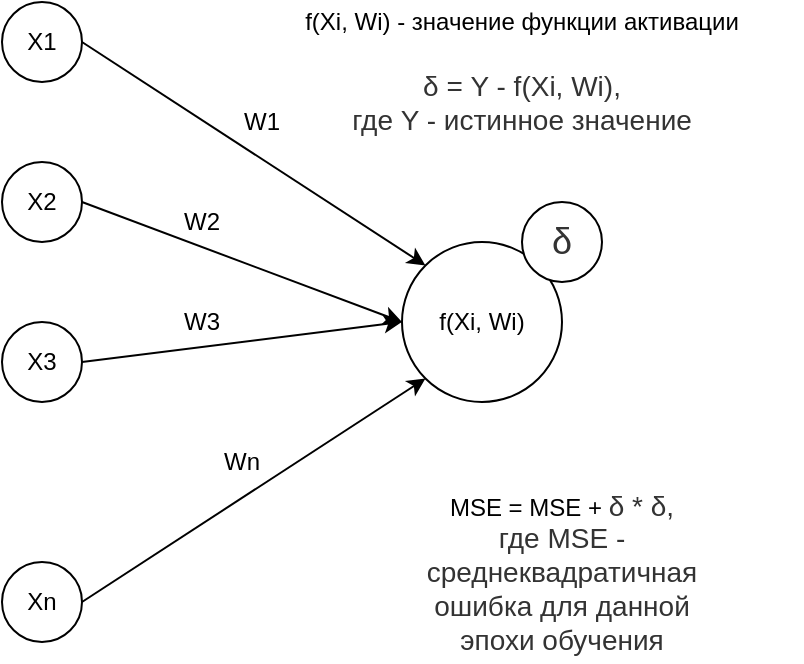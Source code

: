 <mxfile version="11.3.0" type="device" pages="1"><diagram id="s9N7hwr4RSRu4koH-X-U" name="Страница 1"><mxGraphModel dx="854" dy="496" grid="1" gridSize="10" guides="1" tooltips="1" connect="1" arrows="1" fold="1" page="1" pageScale="1" pageWidth="827" pageHeight="1169" math="0" shadow="0"><root><mxCell id="0"/><mxCell id="1" parent="0"/><mxCell id="glb6A5HKXX1TGQiwlYgC-1" value="X1" style="ellipse;whiteSpace=wrap;html=1;aspect=fixed;" parent="1" vertex="1"><mxGeometry x="200" y="200" width="40" height="40" as="geometry"/></mxCell><mxCell id="glb6A5HKXX1TGQiwlYgC-2" value="X2" style="ellipse;whiteSpace=wrap;html=1;aspect=fixed;" parent="1" vertex="1"><mxGeometry x="200" y="280" width="40" height="40" as="geometry"/></mxCell><mxCell id="glb6A5HKXX1TGQiwlYgC-3" value="X3" style="ellipse;whiteSpace=wrap;html=1;aspect=fixed;" parent="1" vertex="1"><mxGeometry x="200" y="360" width="40" height="40" as="geometry"/></mxCell><mxCell id="glb6A5HKXX1TGQiwlYgC-5" value="Xn" style="ellipse;whiteSpace=wrap;html=1;aspect=fixed;" parent="1" vertex="1"><mxGeometry x="200" y="480" width="40" height="40" as="geometry"/></mxCell><mxCell id="glb6A5HKXX1TGQiwlYgC-6" value="f(Xi, Wi)" style="ellipse;whiteSpace=wrap;html=1;aspect=fixed;" parent="1" vertex="1"><mxGeometry x="400" y="320" width="80" height="80" as="geometry"/></mxCell><mxCell id="glb6A5HKXX1TGQiwlYgC-7" value="" style="endArrow=classic;html=1;entryX=0;entryY=0;entryDx=0;entryDy=0;exitX=1;exitY=0.5;exitDx=0;exitDy=0;" parent="1" source="glb6A5HKXX1TGQiwlYgC-1" target="glb6A5HKXX1TGQiwlYgC-6" edge="1"><mxGeometry width="50" height="50" relative="1" as="geometry"><mxPoint x="310" y="290" as="sourcePoint"/><mxPoint x="360" y="240" as="targetPoint"/></mxGeometry></mxCell><mxCell id="glb6A5HKXX1TGQiwlYgC-10" value="" style="endArrow=classic;html=1;entryX=0;entryY=0.5;entryDx=0;entryDy=0;exitX=1;exitY=0.5;exitDx=0;exitDy=0;" parent="1" source="glb6A5HKXX1TGQiwlYgC-2" target="glb6A5HKXX1TGQiwlYgC-6" edge="1"><mxGeometry width="50" height="50" relative="1" as="geometry"><mxPoint x="250" y="500" as="sourcePoint"/><mxPoint x="300" y="450" as="targetPoint"/></mxGeometry></mxCell><mxCell id="glb6A5HKXX1TGQiwlYgC-11" value="" style="endArrow=classic;html=1;entryX=0;entryY=0.5;entryDx=0;entryDy=0;exitX=1;exitY=0.5;exitDx=0;exitDy=0;" parent="1" source="glb6A5HKXX1TGQiwlYgC-3" target="glb6A5HKXX1TGQiwlYgC-6" edge="1"><mxGeometry width="50" height="50" relative="1" as="geometry"><mxPoint x="240" y="490" as="sourcePoint"/><mxPoint x="290" y="440" as="targetPoint"/></mxGeometry></mxCell><mxCell id="glb6A5HKXX1TGQiwlYgC-12" value="" style="endArrow=classic;html=1;entryX=0;entryY=1;entryDx=0;entryDy=0;exitX=1;exitY=0.5;exitDx=0;exitDy=0;" parent="1" source="glb6A5HKXX1TGQiwlYgC-5" target="glb6A5HKXX1TGQiwlYgC-6" edge="1"><mxGeometry width="50" height="50" relative="1" as="geometry"><mxPoint x="280" y="510" as="sourcePoint"/><mxPoint x="330" y="460" as="targetPoint"/></mxGeometry></mxCell><mxCell id="glb6A5HKXX1TGQiwlYgC-13" value="W1" style="text;html=1;strokeColor=none;fillColor=none;align=center;verticalAlign=middle;whiteSpace=wrap;rounded=0;" parent="1" vertex="1"><mxGeometry x="310" y="250" width="40" height="20" as="geometry"/></mxCell><mxCell id="glb6A5HKXX1TGQiwlYgC-14" value="W2" style="text;html=1;strokeColor=none;fillColor=none;align=center;verticalAlign=middle;whiteSpace=wrap;rounded=0;" parent="1" vertex="1"><mxGeometry x="280" y="300" width="40" height="20" as="geometry"/></mxCell><mxCell id="glb6A5HKXX1TGQiwlYgC-15" value="W3" style="text;html=1;strokeColor=none;fillColor=none;align=center;verticalAlign=middle;whiteSpace=wrap;rounded=0;" parent="1" vertex="1"><mxGeometry x="280" y="350" width="40" height="20" as="geometry"/></mxCell><mxCell id="glb6A5HKXX1TGQiwlYgC-16" value="Wn" style="text;html=1;strokeColor=none;fillColor=none;align=center;verticalAlign=middle;whiteSpace=wrap;rounded=0;" parent="1" vertex="1"><mxGeometry x="300" y="420" width="40" height="20" as="geometry"/></mxCell><mxCell id="mVQDIO3CBhMlHl5rrQ8Z-1" value="f(Xi, Wi) - значение функции активации" style="text;html=1;strokeColor=none;fillColor=none;align=center;verticalAlign=middle;whiteSpace=wrap;rounded=0;" vertex="1" parent="1"><mxGeometry x="320" y="200" width="280" height="20" as="geometry"/></mxCell><mxCell id="mVQDIO3CBhMlHl5rrQ8Z-3" value="&lt;span style=&quot;color: rgb(51 , 51 , 51) ; font-family: &amp;#34;arial&amp;#34; , &amp;#34;helvetica&amp;#34; , sans-serif ; white-space: normal ; background-color: rgb(255 , 255 , 255)&quot;&gt;&lt;font style=&quot;font-size: 18px&quot;&gt;δ&lt;/font&gt;&lt;/span&gt;" style="ellipse;whiteSpace=wrap;html=1;aspect=fixed;" vertex="1" parent="1"><mxGeometry x="460" y="300" width="40" height="40" as="geometry"/></mxCell><mxCell id="mVQDIO3CBhMlHl5rrQ8Z-4" value="&lt;span style=&quot;color: rgb(51 , 51 , 51) ; font-family: &amp;#34;arial&amp;#34; , &amp;#34;helvetica&amp;#34; , sans-serif ; background-color: rgb(255 , 255 , 255)&quot;&gt;&lt;font style=&quot;font-size: 14px&quot;&gt;δ = Y - f(Xi, Wi),&lt;br&gt;где Y - истинное значение&lt;br&gt;&lt;/font&gt;&lt;/span&gt;" style="text;html=1;strokeColor=none;fillColor=none;align=center;verticalAlign=middle;whiteSpace=wrap;rounded=0;" vertex="1" parent="1"><mxGeometry x="365" y="240" width="190" height="20" as="geometry"/></mxCell><mxCell id="mVQDIO3CBhMlHl5rrQ8Z-5" value="MSE = MSE +&amp;nbsp;&lt;span style=&quot;color: rgb(51 , 51 , 51) ; font-family: &amp;#34;arial&amp;#34; , &amp;#34;helvetica&amp;#34; , sans-serif ; font-size: 14px ; background-color: rgb(255 , 255 , 255)&quot;&gt;δ *&amp;nbsp;&lt;/span&gt;&lt;span style=&quot;color: rgb(51 , 51 , 51) ; font-family: &amp;#34;arial&amp;#34; , &amp;#34;helvetica&amp;#34; , sans-serif ; font-size: 14px ; background-color: rgb(255 , 255 , 255)&quot;&gt;δ,&lt;br&gt;где MSE - среднеквадратичная ошибка для данной эпохи обучения&lt;br&gt;&lt;/span&gt;" style="text;html=1;strokeColor=none;fillColor=none;align=center;verticalAlign=middle;whiteSpace=wrap;rounded=0;" vertex="1" parent="1"><mxGeometry x="400" y="440" width="160" height="90" as="geometry"/></mxCell></root></mxGraphModel></diagram></mxfile>